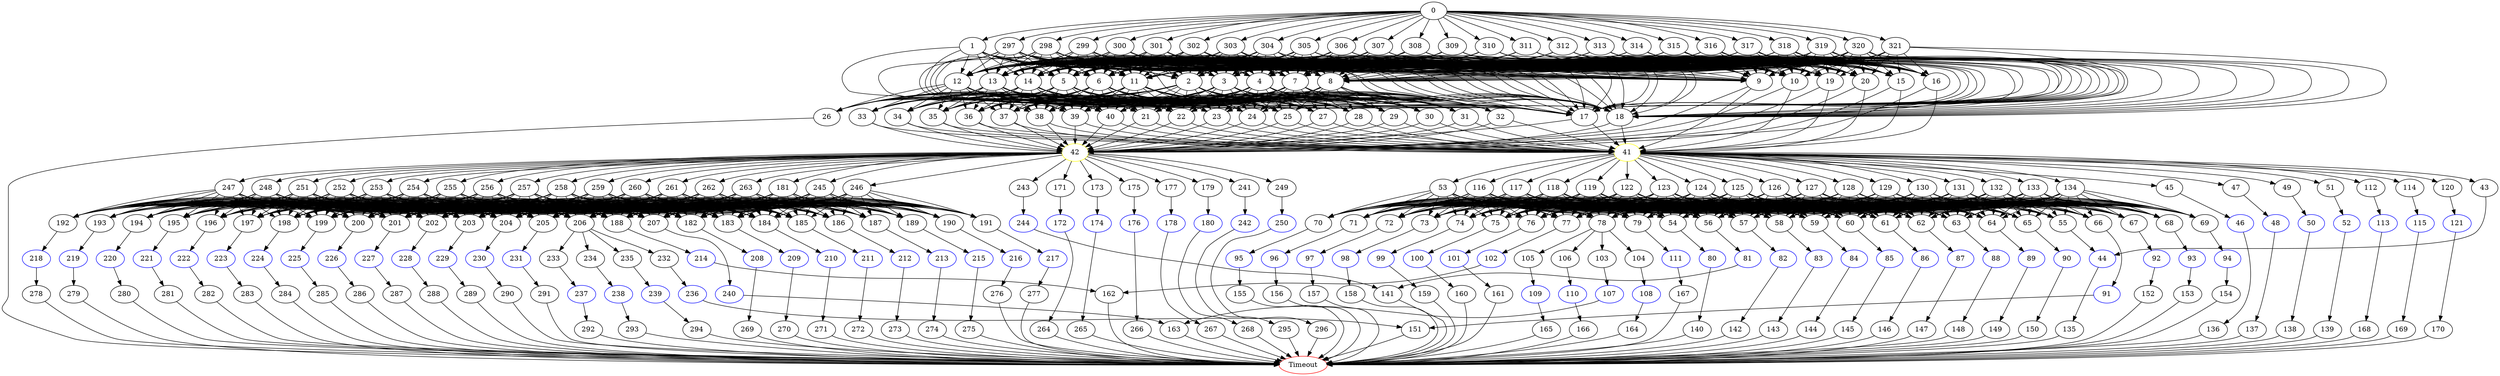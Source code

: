 digraph G {
	0 -> 1;
	0 -> 297;
	0 -> 298;
	0 -> 299;
	0 -> 300;
	0 -> 301;
	0 -> 302;
	0 -> 303;
	0 -> 304;
	0 -> 305;
	0 -> 306;
	0 -> 307;
	0 -> 308;
	0 -> 309;
	0 -> 310;
	0 -> 311;
	0 -> 312;
	0 -> 313;
	0 -> 314;
	0 -> 315;
	0 -> 316;
	0 -> 317;
	0 -> 318;
	0 -> 319;
	0 -> 320;
	0 -> 321;
	1 -> 2;
	1 -> 3;
	1 -> 4;
	1 -> 5;
	1 -> 6;
	1 -> 7;
	1 -> 8;
	1 -> 9;
	1 -> 10;
	1 -> 11;
	1 -> 12;
	1 -> 13;
	1 -> 14;
	1 -> 15;
	1 -> 16;
	1 -> 17;
	1 -> 18;
	1 -> 19;
	1 -> 20;
	2 -> 17;
	2 -> 18;
	2 -> 21;
	2 -> 22;
	2 -> 23;
	2 -> 24;
	2 -> 25;
	2 -> 26;
	2 -> 27;
	2 -> 28;
	2 -> 29;
	2 -> 30;
	2 -> 31;
	2 -> 32;
	2 -> 33;
	2 -> 34;
	2 -> 35;
	2 -> 36;
	2 -> 37;
	2 -> 38;
	2 -> 39;
	2 -> 40;
	3 -> 17;
	3 -> 18;
	3 -> 21;
	3 -> 22;
	3 -> 23;
	3 -> 24;
	3 -> 25;
	3 -> 26;
	3 -> 27;
	3 -> 28;
	3 -> 29;
	3 -> 30;
	3 -> 31;
	3 -> 32;
	3 -> 33;
	3 -> 34;
	3 -> 35;
	3 -> 36;
	3 -> 37;
	3 -> 38;
	3 -> 39;
	3 -> 40;
	4 -> 17;
	4 -> 18;
	4 -> 21;
	4 -> 22;
	4 -> 23;
	4 -> 24;
	4 -> 25;
	4 -> 26;
	4 -> 27;
	4 -> 28;
	4 -> 29;
	4 -> 30;
	4 -> 31;
	4 -> 32;
	4 -> 33;
	4 -> 34;
	4 -> 35;
	4 -> 36;
	4 -> 37;
	4 -> 38;
	4 -> 39;
	4 -> 40;
	5 -> 21;
	5 -> 22;
	5 -> 23;
	5 -> 24;
	5 -> 25;
	5 -> 26;
	5 -> 27;
	5 -> 28;
	5 -> 29;
	5 -> 30;
	5 -> 31;
	5 -> 32;
	5 -> 33;
	5 -> 34;
	5 -> 35;
	5 -> 36;
	5 -> 37;
	5 -> 38;
	5 -> 39;
	5 -> 40;
	6 -> 21;
	6 -> 22;
	6 -> 23;
	6 -> 24;
	6 -> 25;
	6 -> 26;
	6 -> 27;
	6 -> 28;
	6 -> 29;
	6 -> 30;
	6 -> 31;
	6 -> 32;
	6 -> 33;
	6 -> 34;
	6 -> 35;
	6 -> 36;
	6 -> 37;
	6 -> 38;
	6 -> 39;
	6 -> 40;
	7 -> 17;
	7 -> 18;
	7 -> 21;
	7 -> 22;
	7 -> 23;
	7 -> 24;
	7 -> 25;
	7 -> 26;
	7 -> 27;
	7 -> 28;
	7 -> 29;
	7 -> 30;
	7 -> 31;
	7 -> 32;
	7 -> 33;
	7 -> 34;
	7 -> 35;
	7 -> 36;
	7 -> 37;
	7 -> 38;
	7 -> 39;
	7 -> 40;
	8 -> 17;
	8 -> 18;
	8 -> 21;
	8 -> 22;
	8 -> 23;
	8 -> 24;
	8 -> 25;
	8 -> 26;
	8 -> 27;
	8 -> 28;
	8 -> 29;
	8 -> 30;
	8 -> 31;
	8 -> 32;
	8 -> 33;
	8 -> 34;
	8 -> 35;
	8 -> 36;
	8 -> 37;
	8 -> 38;
	8 -> 39;
	8 -> 40;
	9 -> "41";
41 [color=yellow];
	9 -> "42";
42 [color=yellow];
	10 -> "41";
41 [color=yellow];
	10 -> "42";
42 [color=yellow];
	11 -> 21;
	11 -> 22;
	11 -> 23;
	11 -> 24;
	11 -> 25;
	11 -> 26;
	11 -> 27;
	11 -> 28;
	11 -> 29;
	11 -> 30;
	11 -> 31;
	11 -> 32;
	11 -> 33;
	11 -> 34;
	11 -> 35;
	11 -> 36;
	11 -> 37;
	11 -> 38;
	11 -> 39;
	11 -> 40;
	12 -> 21;
	12 -> 22;
	12 -> 23;
	12 -> 24;
	12 -> 25;
	12 -> 26;
	12 -> 27;
	12 -> 28;
	12 -> 29;
	12 -> 30;
	12 -> 31;
	12 -> 32;
	12 -> 33;
	12 -> 34;
	12 -> 35;
	12 -> 36;
	12 -> 37;
	12 -> 38;
	12 -> 39;
	12 -> 40;
	13 -> 21;
	13 -> 22;
	13 -> 23;
	13 -> 24;
	13 -> 25;
	13 -> 26;
	13 -> 27;
	13 -> 28;
	13 -> 29;
	13 -> 30;
	13 -> 31;
	13 -> 32;
	13 -> 33;
	13 -> 34;
	13 -> 35;
	13 -> 36;
	13 -> 37;
	13 -> 38;
	13 -> 39;
	13 -> 40;
	14 -> 21;
	14 -> 22;
	14 -> 23;
	14 -> 24;
	14 -> 25;
	14 -> 26;
	14 -> 27;
	14 -> 28;
	14 -> 29;
	14 -> 30;
	14 -> 31;
	14 -> 32;
	14 -> 33;
	14 -> 34;
	14 -> 35;
	14 -> 36;
	14 -> 37;
	14 -> 38;
	14 -> 39;
	14 -> 40;
	15 -> "41";
41 [color=yellow];
	15 -> "42";
42 [color=yellow];
	16 -> "41";
41 [color=yellow];
	16 -> "42";
42 [color=yellow];
	17 -> "41";
41 [color=yellow];
	17 -> "42";
42 [color=yellow];
	18 -> "41";
41 [color=yellow];
	18 -> "42";
42 [color=yellow];
	19 -> "41";
41 [color=yellow];
	19 -> "42";
42 [color=yellow];
	20 -> "41";
41 [color=yellow];
	20 -> "42";
42 [color=yellow];
	21 -> "41";
41 [color=yellow];
	21 -> "42";
42 [color=yellow];
	22 -> "41";
41 [color=yellow];
	22 -> "42";
42 [color=yellow];
	23 -> "41";
41 [color=yellow];
	23 -> "42";
42 [color=yellow];
	24 -> "41";
41 [color=yellow];
	24 -> "42";
42 [color=yellow];
	25 -> "41";
41 [color=yellow];
	25 -> "42";
42 [color=yellow];
	26 -> "Timeout";
Timeout [color=red];
	27 -> "41";
41 [color=yellow];
	27 -> "42";
42 [color=yellow];
	28 -> "41";
41 [color=yellow];
	28 -> "42";
42 [color=yellow];
	29 -> "41";
41 [color=yellow];
	29 -> "42";
42 [color=yellow];
	30 -> "41";
41 [color=yellow];
	30 -> "42";
42 [color=yellow];
	31 -> "41";
41 [color=yellow];
	31 -> "42";
42 [color=yellow];
	32 -> "41";
41 [color=yellow];
	32 -> "42";
42 [color=yellow];
	33 -> "41";
41 [color=yellow];
	33 -> "42";
42 [color=yellow];
	34 -> "41";
41 [color=yellow];
	34 -> "42";
42 [color=yellow];
	35 -> "41";
41 [color=yellow];
	35 -> "42";
42 [color=yellow];
	36 -> "41";
41 [color=yellow];
	36 -> "42";
42 [color=yellow];
	37 -> "41";
41 [color=yellow];
	37 -> "42";
42 [color=yellow];
	38 -> "41";
41 [color=yellow];
	38 -> "42";
42 [color=yellow];
	39 -> "41";
41 [color=yellow];
	39 -> "42";
42 [color=yellow];
	40 -> "41";
41 [color=yellow];
	40 -> "42";
42 [color=yellow];
	41 -> 43;
	41 -> 45;
	41 -> 47;
	41 -> 49;
	41 -> 51;
	41 -> 53;
	41 -> 112;
	41 -> 114;
	41 -> 116;
	41 -> 117;
	41 -> 118;
	41 -> 119;
	41 -> 120;
	41 -> 122;
	41 -> 123;
	41 -> 124;
	41 -> 125;
	41 -> 126;
	41 -> 127;
	41 -> 128;
	41 -> 129;
	41 -> 130;
	41 -> 131;
	41 -> 132;
	41 -> 133;
	41 -> 134;
	42 -> 171;
	42 -> 173;
	42 -> 175;
	42 -> 177;
	42 -> 179;
	42 -> 181;
	42 -> 241;
	42 -> 243;
	42 -> 245;
	42 -> 246;
	42 -> 247;
	42 -> 248;
	42 -> 249;
	42 -> 251;
	42 -> 252;
	42 -> 253;
	42 -> 254;
	42 -> 255;
	42 -> 256;
	42 -> 257;
	42 -> 258;
	42 -> 259;
	42 -> 260;
	42 -> 261;
	42 -> 262;
	42 -> 263;
	43 -> "44";
44 [color=blue];
	44 -> 135;
	45 -> "46";
46 [color=blue];
	46 -> 136;
	47 -> "48";
48 [color=blue];
	48 -> 137;
	49 -> "50";
50 [color=blue];
	50 -> 138;
	51 -> "52";
52 [color=blue];
	52 -> 139;
	53 -> 54;
	53 -> 55;
	53 -> 56;
	53 -> 57;
	53 -> 58;
	53 -> 59;
	53 -> 60;
	53 -> 61;
	53 -> 62;
	53 -> 63;
	53 -> 64;
	53 -> 65;
	53 -> 66;
	53 -> 67;
	53 -> 68;
	53 -> 69;
	53 -> 70;
	53 -> 71;
	53 -> 72;
	53 -> 73;
	53 -> 74;
	53 -> 75;
	53 -> 76;
	53 -> 77;
	53 -> 78;
	53 -> 79;
	54 -> "80";
80 [color=blue];
	55 -> "44";
44 [color=blue];
	56 -> "81";
81 [color=blue];
	57 -> "82";
82 [color=blue];
	58 -> "83";
83 [color=blue];
	59 -> "84";
84 [color=blue];
	60 -> "85";
85 [color=blue];
	61 -> "86";
86 [color=blue];
	62 -> "87";
87 [color=blue];
	63 -> "88";
88 [color=blue];
	64 -> "89";
89 [color=blue];
	65 -> "90";
90 [color=blue];
	66 -> "91";
91 [color=blue];
	67 -> "92";
92 [color=blue];
	68 -> "93";
93 [color=blue];
	69 -> "94";
94 [color=blue];
	70 -> "95";
95 [color=blue];
	71 -> "96";
96 [color=blue];
	72 -> "97";
97 [color=blue];
	73 -> "98";
98 [color=blue];
	74 -> "99";
99 [color=blue];
	75 -> "100";
100 [color=blue];
	76 -> "101";
101 [color=blue];
	77 -> "102";
102 [color=blue];
	78 -> 103;
	78 -> 104;
	78 -> 105;
	78 -> 106;
	79 -> "111";
111 [color=blue];
	80 -> 140;
	81 -> 141;
	82 -> 142;
	83 -> 143;
	84 -> 144;
	85 -> 145;
	86 -> 146;
	87 -> 147;
	88 -> 148;
	89 -> 149;
	90 -> 150;
	91 -> 151;
	92 -> 152;
	93 -> 153;
	94 -> 154;
	95 -> 155;
	96 -> 156;
	97 -> 157;
	98 -> 158;
	99 -> 159;
	100 -> 160;
	101 -> 161;
	102 -> 162;
	103 -> "107";
107 [color=blue];
	104 -> "108";
108 [color=blue];
	105 -> "109";
109 [color=blue];
	106 -> "110";
110 [color=blue];
	107 -> 163;
	108 -> 164;
	109 -> 165;
	110 -> 166;
	111 -> 167;
	112 -> "113";
113 [color=blue];
	113 -> 168;
	114 -> "115";
115 [color=blue];
	115 -> 169;
	116 -> 54;
	116 -> 55;
	116 -> 56;
	116 -> 57;
	116 -> 58;
	116 -> 59;
	116 -> 60;
	116 -> 61;
	116 -> 62;
	116 -> 63;
	116 -> 64;
	116 -> 65;
	116 -> 66;
	116 -> 67;
	116 -> 68;
	116 -> 69;
	116 -> 70;
	116 -> 71;
	116 -> 72;
	116 -> 73;
	116 -> 74;
	116 -> 75;
	116 -> 76;
	116 -> 77;
	116 -> 78;
	116 -> 79;
	117 -> 54;
	117 -> 55;
	117 -> 56;
	117 -> 57;
	117 -> 58;
	117 -> 59;
	117 -> 60;
	117 -> 61;
	117 -> 62;
	117 -> 63;
	117 -> 64;
	117 -> 65;
	117 -> 66;
	117 -> 67;
	117 -> 68;
	117 -> 69;
	117 -> 70;
	117 -> 71;
	117 -> 72;
	117 -> 73;
	117 -> 74;
	117 -> 75;
	117 -> 76;
	117 -> 77;
	117 -> 78;
	117 -> 79;
	118 -> 54;
	118 -> 55;
	118 -> 56;
	118 -> 57;
	118 -> 58;
	118 -> 59;
	118 -> 60;
	118 -> 61;
	118 -> 62;
	118 -> 63;
	118 -> 64;
	118 -> 65;
	118 -> 66;
	118 -> 67;
	118 -> 68;
	118 -> 69;
	118 -> 70;
	118 -> 71;
	118 -> 72;
	118 -> 73;
	118 -> 74;
	118 -> 75;
	118 -> 76;
	118 -> 77;
	118 -> 78;
	118 -> 79;
	119 -> 54;
	119 -> 55;
	119 -> 56;
	119 -> 57;
	119 -> 58;
	119 -> 59;
	119 -> 60;
	119 -> 61;
	119 -> 62;
	119 -> 63;
	119 -> 64;
	119 -> 65;
	119 -> 66;
	119 -> 67;
	119 -> 68;
	119 -> 69;
	119 -> 70;
	119 -> 71;
	119 -> 72;
	119 -> 73;
	119 -> 74;
	119 -> 75;
	119 -> 76;
	119 -> 77;
	119 -> 78;
	119 -> 79;
	120 -> "121";
121 [color=blue];
	121 -> 170;
	122 -> 54;
	122 -> 55;
	122 -> 56;
	122 -> 57;
	122 -> 58;
	122 -> 59;
	122 -> 60;
	122 -> 61;
	122 -> 62;
	122 -> 63;
	122 -> 64;
	122 -> 65;
	122 -> 66;
	122 -> 67;
	122 -> 68;
	122 -> 69;
	122 -> 70;
	122 -> 71;
	122 -> 72;
	122 -> 73;
	122 -> 74;
	122 -> 75;
	122 -> 76;
	122 -> 77;
	122 -> 78;
	122 -> 79;
	123 -> 54;
	123 -> 55;
	123 -> 56;
	123 -> 57;
	123 -> 58;
	123 -> 59;
	123 -> 60;
	123 -> 61;
	123 -> 62;
	123 -> 63;
	123 -> 64;
	123 -> 65;
	123 -> 66;
	123 -> 67;
	123 -> 68;
	123 -> 69;
	123 -> 70;
	123 -> 71;
	123 -> 72;
	123 -> 73;
	123 -> 74;
	123 -> 75;
	123 -> 76;
	123 -> 77;
	123 -> 78;
	123 -> 79;
	124 -> 54;
	124 -> 55;
	124 -> 56;
	124 -> 57;
	124 -> 58;
	124 -> 59;
	124 -> 60;
	124 -> 61;
	124 -> 62;
	124 -> 63;
	124 -> 64;
	124 -> 65;
	124 -> 66;
	124 -> 67;
	124 -> 68;
	124 -> 69;
	124 -> 70;
	124 -> 71;
	124 -> 72;
	124 -> 73;
	124 -> 74;
	124 -> 75;
	124 -> 76;
	124 -> 77;
	124 -> 78;
	124 -> 79;
	125 -> 54;
	125 -> 55;
	125 -> 56;
	125 -> 57;
	125 -> 58;
	125 -> 59;
	125 -> 60;
	125 -> 61;
	125 -> 62;
	125 -> 63;
	125 -> 64;
	125 -> 65;
	125 -> 66;
	125 -> 67;
	125 -> 68;
	125 -> 69;
	125 -> 70;
	125 -> 71;
	125 -> 72;
	125 -> 73;
	125 -> 74;
	125 -> 75;
	125 -> 76;
	125 -> 77;
	125 -> 78;
	125 -> 79;
	126 -> 54;
	126 -> 55;
	126 -> 56;
	126 -> 57;
	126 -> 58;
	126 -> 59;
	126 -> 60;
	126 -> 61;
	126 -> 62;
	126 -> 63;
	126 -> 64;
	126 -> 65;
	126 -> 66;
	126 -> 67;
	126 -> 68;
	126 -> 69;
	126 -> 70;
	126 -> 71;
	126 -> 72;
	126 -> 73;
	126 -> 74;
	126 -> 75;
	126 -> 76;
	126 -> 77;
	126 -> 78;
	126 -> 79;
	127 -> 54;
	127 -> 55;
	127 -> 56;
	127 -> 57;
	127 -> 58;
	127 -> 59;
	127 -> 60;
	127 -> 61;
	127 -> 62;
	127 -> 63;
	127 -> 64;
	127 -> 65;
	127 -> 66;
	127 -> 67;
	127 -> 68;
	127 -> 69;
	127 -> 70;
	127 -> 71;
	127 -> 72;
	127 -> 73;
	127 -> 74;
	127 -> 75;
	127 -> 76;
	127 -> 77;
	127 -> 78;
	127 -> 79;
	128 -> 54;
	128 -> 55;
	128 -> 56;
	128 -> 57;
	128 -> 58;
	128 -> 59;
	128 -> 60;
	128 -> 61;
	128 -> 62;
	128 -> 63;
	128 -> 64;
	128 -> 65;
	128 -> 66;
	128 -> 67;
	128 -> 68;
	128 -> 69;
	128 -> 70;
	128 -> 71;
	128 -> 72;
	128 -> 73;
	128 -> 74;
	128 -> 75;
	128 -> 76;
	128 -> 77;
	128 -> 78;
	128 -> 79;
	129 -> 54;
	129 -> 55;
	129 -> 56;
	129 -> 57;
	129 -> 58;
	129 -> 59;
	129 -> 60;
	129 -> 61;
	129 -> 62;
	129 -> 63;
	129 -> 64;
	129 -> 65;
	129 -> 66;
	129 -> 67;
	129 -> 68;
	129 -> 69;
	129 -> 70;
	129 -> 71;
	129 -> 72;
	129 -> 73;
	129 -> 74;
	129 -> 75;
	129 -> 76;
	129 -> 77;
	129 -> 78;
	129 -> 79;
	130 -> 54;
	130 -> 55;
	130 -> 56;
	130 -> 57;
	130 -> 58;
	130 -> 59;
	130 -> 60;
	130 -> 61;
	130 -> 62;
	130 -> 63;
	130 -> 64;
	130 -> 65;
	130 -> 66;
	130 -> 67;
	130 -> 68;
	130 -> 69;
	130 -> 70;
	130 -> 71;
	130 -> 72;
	130 -> 73;
	130 -> 74;
	130 -> 75;
	130 -> 76;
	130 -> 77;
	130 -> 78;
	130 -> 79;
	131 -> 54;
	131 -> 55;
	131 -> 56;
	131 -> 57;
	131 -> 58;
	131 -> 59;
	131 -> 60;
	131 -> 61;
	131 -> 62;
	131 -> 63;
	131 -> 64;
	131 -> 65;
	131 -> 66;
	131 -> 67;
	131 -> 68;
	131 -> 69;
	131 -> 70;
	131 -> 71;
	131 -> 72;
	131 -> 73;
	131 -> 74;
	131 -> 75;
	131 -> 76;
	131 -> 77;
	131 -> 78;
	131 -> 79;
	132 -> 54;
	132 -> 55;
	132 -> 56;
	132 -> 57;
	132 -> 58;
	132 -> 59;
	132 -> 60;
	132 -> 61;
	132 -> 62;
	132 -> 63;
	132 -> 64;
	132 -> 65;
	132 -> 66;
	132 -> 67;
	132 -> 68;
	132 -> 69;
	132 -> 70;
	132 -> 71;
	132 -> 72;
	132 -> 73;
	132 -> 74;
	132 -> 75;
	132 -> 76;
	132 -> 77;
	132 -> 78;
	132 -> 79;
	133 -> 54;
	133 -> 55;
	133 -> 56;
	133 -> 57;
	133 -> 58;
	133 -> 59;
	133 -> 60;
	133 -> 61;
	133 -> 62;
	133 -> 63;
	133 -> 64;
	133 -> 65;
	133 -> 66;
	133 -> 67;
	133 -> 68;
	133 -> 69;
	133 -> 70;
	133 -> 71;
	133 -> 72;
	133 -> 73;
	133 -> 74;
	133 -> 75;
	133 -> 76;
	133 -> 77;
	133 -> 78;
	133 -> 79;
	134 -> 54;
	134 -> 55;
	134 -> 56;
	134 -> 57;
	134 -> 58;
	134 -> 59;
	134 -> 60;
	134 -> 61;
	134 -> 62;
	134 -> 63;
	134 -> 64;
	134 -> 65;
	134 -> 66;
	134 -> 67;
	134 -> 68;
	134 -> 69;
	134 -> 70;
	134 -> 71;
	134 -> 72;
	134 -> 73;
	134 -> 74;
	134 -> 75;
	134 -> 76;
	134 -> 77;
	134 -> 78;
	134 -> 79;
	135 -> "Timeout";
Timeout [color=red];
	136 -> "Timeout";
Timeout [color=red];
	137 -> "Timeout";
Timeout [color=red];
	138 -> "Timeout";
Timeout [color=red];
	139 -> "Timeout";
Timeout [color=red];
	140 -> "Timeout";
Timeout [color=red];
	141 -> "Timeout";
Timeout [color=red];
	142 -> "Timeout";
Timeout [color=red];
	143 -> "Timeout";
Timeout [color=red];
	144 -> "Timeout";
Timeout [color=red];
	145 -> "Timeout";
Timeout [color=red];
	146 -> "Timeout";
Timeout [color=red];
	147 -> "Timeout";
Timeout [color=red];
	148 -> "Timeout";
Timeout [color=red];
	149 -> "Timeout";
Timeout [color=red];
	150 -> "Timeout";
Timeout [color=red];
	151 -> "Timeout";
Timeout [color=red];
	152 -> "Timeout";
Timeout [color=red];
	153 -> "Timeout";
Timeout [color=red];
	154 -> "Timeout";
Timeout [color=red];
	155 -> "Timeout";
Timeout [color=red];
	156 -> "Timeout";
Timeout [color=red];
	157 -> "Timeout";
Timeout [color=red];
	158 -> "Timeout";
Timeout [color=red];
	159 -> "Timeout";
Timeout [color=red];
	160 -> "Timeout";
Timeout [color=red];
	161 -> "Timeout";
Timeout [color=red];
	162 -> "Timeout";
Timeout [color=red];
	163 -> "Timeout";
Timeout [color=red];
	164 -> "Timeout";
Timeout [color=red];
	165 -> "Timeout";
Timeout [color=red];
	166 -> "Timeout";
Timeout [color=red];
	167 -> "Timeout";
Timeout [color=red];
	168 -> "Timeout";
Timeout [color=red];
	169 -> "Timeout";
Timeout [color=red];
	170 -> "Timeout";
Timeout [color=red];
	171 -> "172";
172 [color=blue];
	172 -> 264;
	173 -> "174";
174 [color=blue];
	174 -> 265;
	175 -> "176";
176 [color=blue];
	176 -> 266;
	177 -> "178";
178 [color=blue];
	178 -> 267;
	179 -> "180";
180 [color=blue];
	180 -> 268;
	181 -> 182;
	181 -> 183;
	181 -> 184;
	181 -> 185;
	181 -> 186;
	181 -> 187;
	181 -> 188;
	181 -> 189;
	181 -> 190;
	181 -> 191;
	181 -> 192;
	181 -> 193;
	181 -> 194;
	181 -> 195;
	181 -> 196;
	181 -> 197;
	181 -> 198;
	181 -> 199;
	181 -> 200;
	181 -> 201;
	181 -> 202;
	181 -> 203;
	181 -> 204;
	181 -> 205;
	181 -> 206;
	181 -> 207;
	182 -> "208";
208 [color=blue];
	183 -> "209";
209 [color=blue];
	184 -> "210";
210 [color=blue];
	185 -> "211";
211 [color=blue];
	186 -> "212";
212 [color=blue];
	187 -> "213";
213 [color=blue];
	188 -> "214";
214 [color=blue];
	189 -> "215";
215 [color=blue];
	190 -> "216";
216 [color=blue];
	191 -> "217";
217 [color=blue];
	192 -> "218";
218 [color=blue];
	193 -> "219";
219 [color=blue];
	194 -> "220";
220 [color=blue];
	195 -> "221";
221 [color=blue];
	196 -> "222";
222 [color=blue];
	197 -> "223";
223 [color=blue];
	198 -> "224";
224 [color=blue];
	199 -> "225";
225 [color=blue];
	200 -> "226";
226 [color=blue];
	201 -> "227";
227 [color=blue];
	202 -> "228";
228 [color=blue];
	203 -> "229";
229 [color=blue];
	204 -> "230";
230 [color=blue];
	205 -> "231";
231 [color=blue];
	206 -> 232;
	206 -> 233;
	206 -> 234;
	206 -> 235;
	207 -> "240";
240 [color=blue];
	208 -> 269;
	209 -> 270;
	210 -> 271;
	211 -> 272;
	212 -> 273;
	213 -> 274;
	214 -> 162;
	215 -> 275;
	216 -> 276;
	217 -> 277;
	218 -> 278;
	219 -> 279;
	220 -> 280;
	221 -> 281;
	222 -> 282;
	223 -> 283;
	224 -> 284;
	225 -> 285;
	226 -> 286;
	227 -> 287;
	228 -> 288;
	229 -> 289;
	230 -> 290;
	231 -> 291;
	232 -> "236";
236 [color=blue];
	233 -> "237";
237 [color=blue];
	234 -> "238";
238 [color=blue];
	235 -> "239";
239 [color=blue];
	236 -> 151;
	237 -> 292;
	238 -> 293;
	239 -> 294;
	240 -> 163;
	241 -> "242";
242 [color=blue];
	242 -> 295;
	243 -> "244";
244 [color=blue];
	244 -> 141;
	245 -> 182;
	245 -> 183;
	245 -> 184;
	245 -> 185;
	245 -> 186;
	245 -> 187;
	245 -> 188;
	245 -> 189;
	245 -> 190;
	245 -> 191;
	245 -> 192;
	245 -> 193;
	245 -> 194;
	245 -> 195;
	245 -> 196;
	245 -> 197;
	245 -> 198;
	245 -> 199;
	245 -> 200;
	245 -> 201;
	245 -> 202;
	245 -> 203;
	245 -> 204;
	245 -> 205;
	245 -> 206;
	245 -> 207;
	246 -> 182;
	246 -> 183;
	246 -> 184;
	246 -> 185;
	246 -> 186;
	246 -> 187;
	246 -> 188;
	246 -> 189;
	246 -> 190;
	246 -> 191;
	246 -> 192;
	246 -> 193;
	246 -> 194;
	246 -> 195;
	246 -> 196;
	246 -> 197;
	246 -> 198;
	246 -> 199;
	246 -> 200;
	246 -> 201;
	246 -> 202;
	246 -> 203;
	246 -> 204;
	246 -> 205;
	246 -> 206;
	246 -> 207;
	247 -> 182;
	247 -> 183;
	247 -> 184;
	247 -> 185;
	247 -> 186;
	247 -> 187;
	247 -> 188;
	247 -> 189;
	247 -> 190;
	247 -> 191;
	247 -> 192;
	247 -> 193;
	247 -> 194;
	247 -> 195;
	247 -> 196;
	247 -> 197;
	247 -> 198;
	247 -> 199;
	247 -> 200;
	247 -> 201;
	247 -> 202;
	247 -> 203;
	247 -> 204;
	247 -> 205;
	247 -> 206;
	247 -> 207;
	248 -> 182;
	248 -> 183;
	248 -> 184;
	248 -> 185;
	248 -> 186;
	248 -> 187;
	248 -> 188;
	248 -> 189;
	248 -> 190;
	248 -> 191;
	248 -> 192;
	248 -> 193;
	248 -> 194;
	248 -> 195;
	248 -> 196;
	248 -> 197;
	248 -> 198;
	248 -> 199;
	248 -> 200;
	248 -> 201;
	248 -> 202;
	248 -> 203;
	248 -> 204;
	248 -> 205;
	248 -> 206;
	248 -> 207;
	249 -> "250";
250 [color=blue];
	250 -> 296;
	251 -> 182;
	251 -> 183;
	251 -> 184;
	251 -> 185;
	251 -> 186;
	251 -> 187;
	251 -> 188;
	251 -> 189;
	251 -> 190;
	251 -> 191;
	251 -> 192;
	251 -> 193;
	251 -> 194;
	251 -> 195;
	251 -> 196;
	251 -> 197;
	251 -> 198;
	251 -> 199;
	251 -> 200;
	251 -> 201;
	251 -> 202;
	251 -> 203;
	251 -> 204;
	251 -> 205;
	251 -> 206;
	251 -> 207;
	252 -> 182;
	252 -> 183;
	252 -> 184;
	252 -> 185;
	252 -> 186;
	252 -> 187;
	252 -> 188;
	252 -> 189;
	252 -> 190;
	252 -> 191;
	252 -> 192;
	252 -> 193;
	252 -> 194;
	252 -> 195;
	252 -> 196;
	252 -> 197;
	252 -> 198;
	252 -> 199;
	252 -> 200;
	252 -> 201;
	252 -> 202;
	252 -> 203;
	252 -> 204;
	252 -> 205;
	252 -> 206;
	252 -> 207;
	253 -> 182;
	253 -> 183;
	253 -> 184;
	253 -> 185;
	253 -> 186;
	253 -> 187;
	253 -> 188;
	253 -> 189;
	253 -> 190;
	253 -> 191;
	253 -> 192;
	253 -> 193;
	253 -> 194;
	253 -> 195;
	253 -> 196;
	253 -> 197;
	253 -> 198;
	253 -> 199;
	253 -> 200;
	253 -> 201;
	253 -> 202;
	253 -> 203;
	253 -> 204;
	253 -> 205;
	253 -> 206;
	253 -> 207;
	254 -> 182;
	254 -> 183;
	254 -> 184;
	254 -> 185;
	254 -> 186;
	254 -> 187;
	254 -> 188;
	254 -> 189;
	254 -> 190;
	254 -> 191;
	254 -> 192;
	254 -> 193;
	254 -> 194;
	254 -> 195;
	254 -> 196;
	254 -> 197;
	254 -> 198;
	254 -> 199;
	254 -> 200;
	254 -> 201;
	254 -> 202;
	254 -> 203;
	254 -> 204;
	254 -> 205;
	254 -> 206;
	254 -> 207;
	255 -> 182;
	255 -> 183;
	255 -> 184;
	255 -> 185;
	255 -> 186;
	255 -> 187;
	255 -> 188;
	255 -> 189;
	255 -> 190;
	255 -> 191;
	255 -> 192;
	255 -> 193;
	255 -> 194;
	255 -> 195;
	255 -> 196;
	255 -> 197;
	255 -> 198;
	255 -> 199;
	255 -> 200;
	255 -> 201;
	255 -> 202;
	255 -> 203;
	255 -> 204;
	255 -> 205;
	255 -> 206;
	255 -> 207;
	256 -> 182;
	256 -> 183;
	256 -> 184;
	256 -> 185;
	256 -> 186;
	256 -> 187;
	256 -> 188;
	256 -> 189;
	256 -> 190;
	256 -> 191;
	256 -> 192;
	256 -> 193;
	256 -> 194;
	256 -> 195;
	256 -> 196;
	256 -> 197;
	256 -> 198;
	256 -> 199;
	256 -> 200;
	256 -> 201;
	256 -> 202;
	256 -> 203;
	256 -> 204;
	256 -> 205;
	256 -> 206;
	256 -> 207;
	257 -> 182;
	257 -> 183;
	257 -> 184;
	257 -> 185;
	257 -> 186;
	257 -> 187;
	257 -> 188;
	257 -> 189;
	257 -> 190;
	257 -> 191;
	257 -> 192;
	257 -> 193;
	257 -> 194;
	257 -> 195;
	257 -> 196;
	257 -> 197;
	257 -> 198;
	257 -> 199;
	257 -> 200;
	257 -> 201;
	257 -> 202;
	257 -> 203;
	257 -> 204;
	257 -> 205;
	257 -> 206;
	257 -> 207;
	258 -> 182;
	258 -> 183;
	258 -> 184;
	258 -> 185;
	258 -> 186;
	258 -> 187;
	258 -> 188;
	258 -> 189;
	258 -> 190;
	258 -> 191;
	258 -> 192;
	258 -> 193;
	258 -> 194;
	258 -> 195;
	258 -> 196;
	258 -> 197;
	258 -> 198;
	258 -> 199;
	258 -> 200;
	258 -> 201;
	258 -> 202;
	258 -> 203;
	258 -> 204;
	258 -> 205;
	258 -> 206;
	258 -> 207;
	259 -> 182;
	259 -> 183;
	259 -> 184;
	259 -> 185;
	259 -> 186;
	259 -> 187;
	259 -> 188;
	259 -> 189;
	259 -> 190;
	259 -> 191;
	259 -> 192;
	259 -> 193;
	259 -> 194;
	259 -> 195;
	259 -> 196;
	259 -> 197;
	259 -> 198;
	259 -> 199;
	259 -> 200;
	259 -> 201;
	259 -> 202;
	259 -> 203;
	259 -> 204;
	259 -> 205;
	259 -> 206;
	259 -> 207;
	260 -> 182;
	260 -> 183;
	260 -> 184;
	260 -> 185;
	260 -> 186;
	260 -> 187;
	260 -> 188;
	260 -> 189;
	260 -> 190;
	260 -> 191;
	260 -> 192;
	260 -> 193;
	260 -> 194;
	260 -> 195;
	260 -> 196;
	260 -> 197;
	260 -> 198;
	260 -> 199;
	260 -> 200;
	260 -> 201;
	260 -> 202;
	260 -> 203;
	260 -> 204;
	260 -> 205;
	260 -> 206;
	260 -> 207;
	261 -> 182;
	261 -> 183;
	261 -> 184;
	261 -> 185;
	261 -> 186;
	261 -> 187;
	261 -> 188;
	261 -> 189;
	261 -> 190;
	261 -> 191;
	261 -> 192;
	261 -> 193;
	261 -> 194;
	261 -> 195;
	261 -> 196;
	261 -> 197;
	261 -> 198;
	261 -> 199;
	261 -> 200;
	261 -> 201;
	261 -> 202;
	261 -> 203;
	261 -> 204;
	261 -> 205;
	261 -> 206;
	261 -> 207;
	262 -> 182;
	262 -> 183;
	262 -> 184;
	262 -> 185;
	262 -> 186;
	262 -> 187;
	262 -> 188;
	262 -> 189;
	262 -> 190;
	262 -> 191;
	262 -> 192;
	262 -> 193;
	262 -> 194;
	262 -> 195;
	262 -> 196;
	262 -> 197;
	262 -> 198;
	262 -> 199;
	262 -> 200;
	262 -> 201;
	262 -> 202;
	262 -> 203;
	262 -> 204;
	262 -> 205;
	262 -> 206;
	262 -> 207;
	263 -> 182;
	263 -> 183;
	263 -> 184;
	263 -> 185;
	263 -> 186;
	263 -> 187;
	263 -> 188;
	263 -> 189;
	263 -> 190;
	263 -> 191;
	263 -> 192;
	263 -> 193;
	263 -> 194;
	263 -> 195;
	263 -> 196;
	263 -> 197;
	263 -> 198;
	263 -> 199;
	263 -> 200;
	263 -> 201;
	263 -> 202;
	263 -> 203;
	263 -> 204;
	263 -> 205;
	263 -> 206;
	263 -> 207;
	264 -> "Timeout";
Timeout [color=red];
	265 -> "Timeout";
Timeout [color=red];
	266 -> "Timeout";
Timeout [color=red];
	267 -> "Timeout";
Timeout [color=red];
	268 -> "Timeout";
Timeout [color=red];
	269 -> "Timeout";
Timeout [color=red];
	270 -> "Timeout";
Timeout [color=red];
	271 -> "Timeout";
Timeout [color=red];
	272 -> "Timeout";
Timeout [color=red];
	273 -> "Timeout";
Timeout [color=red];
	274 -> "Timeout";
Timeout [color=red];
	275 -> "Timeout";
Timeout [color=red];
	276 -> "Timeout";
Timeout [color=red];
	277 -> "Timeout";
Timeout [color=red];
	278 -> "Timeout";
Timeout [color=red];
	279 -> "Timeout";
Timeout [color=red];
	280 -> "Timeout";
Timeout [color=red];
	281 -> "Timeout";
Timeout [color=red];
	282 -> "Timeout";
Timeout [color=red];
	283 -> "Timeout";
Timeout [color=red];
	284 -> "Timeout";
Timeout [color=red];
	285 -> "Timeout";
Timeout [color=red];
	286 -> "Timeout";
Timeout [color=red];
	287 -> "Timeout";
Timeout [color=red];
	288 -> "Timeout";
Timeout [color=red];
	289 -> "Timeout";
Timeout [color=red];
	290 -> "Timeout";
Timeout [color=red];
	291 -> "Timeout";
Timeout [color=red];
	292 -> "Timeout";
Timeout [color=red];
	293 -> "Timeout";
Timeout [color=red];
	294 -> "Timeout";
Timeout [color=red];
	295 -> "Timeout";
Timeout [color=red];
	296 -> "Timeout";
Timeout [color=red];
	297 -> 2;
	297 -> 3;
	297 -> 4;
	297 -> 5;
	297 -> 6;
	297 -> 7;
	297 -> 8;
	297 -> 9;
	297 -> 10;
	297 -> 11;
	297 -> 12;
	297 -> 13;
	297 -> 14;
	297 -> 15;
	297 -> 16;
	297 -> 17;
	297 -> 18;
	297 -> 19;
	297 -> 20;
	298 -> 2;
	298 -> 3;
	298 -> 4;
	298 -> 5;
	298 -> 6;
	298 -> 7;
	298 -> 8;
	298 -> 9;
	298 -> 10;
	298 -> 11;
	298 -> 12;
	298 -> 13;
	298 -> 14;
	298 -> 15;
	298 -> 16;
	298 -> 17;
	298 -> 18;
	298 -> 19;
	298 -> 20;
	299 -> 2;
	299 -> 3;
	299 -> 4;
	299 -> 5;
	299 -> 6;
	299 -> 7;
	299 -> 8;
	299 -> 9;
	299 -> 10;
	299 -> 11;
	299 -> 12;
	299 -> 13;
	299 -> 14;
	299 -> 15;
	299 -> 16;
	299 -> 17;
	299 -> 18;
	299 -> 19;
	299 -> 20;
	300 -> 2;
	300 -> 3;
	300 -> 4;
	300 -> 5;
	300 -> 6;
	300 -> 7;
	300 -> 8;
	300 -> 9;
	300 -> 10;
	300 -> 11;
	300 -> 12;
	300 -> 13;
	300 -> 14;
	300 -> 15;
	300 -> 16;
	300 -> 17;
	300 -> 18;
	300 -> 19;
	300 -> 20;
	301 -> 2;
	301 -> 3;
	301 -> 4;
	301 -> 5;
	301 -> 6;
	301 -> 7;
	301 -> 8;
	301 -> 9;
	301 -> 10;
	301 -> 11;
	301 -> 12;
	301 -> 13;
	301 -> 14;
	301 -> 15;
	301 -> 16;
	301 -> 17;
	301 -> 18;
	301 -> 19;
	301 -> 20;
	302 -> 2;
	302 -> 3;
	302 -> 4;
	302 -> 5;
	302 -> 6;
	302 -> 7;
	302 -> 8;
	302 -> 9;
	302 -> 10;
	302 -> 11;
	302 -> 12;
	302 -> 13;
	302 -> 14;
	302 -> 15;
	302 -> 16;
	302 -> 17;
	302 -> 18;
	302 -> 19;
	302 -> 20;
	303 -> 2;
	303 -> 3;
	303 -> 4;
	303 -> 5;
	303 -> 6;
	303 -> 7;
	303 -> 8;
	303 -> 9;
	303 -> 10;
	303 -> 11;
	303 -> 12;
	303 -> 13;
	303 -> 14;
	303 -> 15;
	303 -> 16;
	303 -> 17;
	303 -> 18;
	303 -> 19;
	303 -> 20;
	304 -> 2;
	304 -> 3;
	304 -> 4;
	304 -> 5;
	304 -> 6;
	304 -> 7;
	304 -> 8;
	304 -> 9;
	304 -> 10;
	304 -> 11;
	304 -> 12;
	304 -> 13;
	304 -> 14;
	304 -> 15;
	304 -> 16;
	304 -> 17;
	304 -> 18;
	304 -> 19;
	304 -> 20;
	305 -> 2;
	305 -> 3;
	305 -> 4;
	305 -> 5;
	305 -> 6;
	305 -> 7;
	305 -> 8;
	305 -> 9;
	305 -> 10;
	305 -> 11;
	305 -> 12;
	305 -> 13;
	305 -> 14;
	305 -> 15;
	305 -> 16;
	305 -> 17;
	305 -> 18;
	305 -> 19;
	305 -> 20;
	306 -> 2;
	306 -> 3;
	306 -> 4;
	306 -> 5;
	306 -> 6;
	306 -> 7;
	306 -> 8;
	306 -> 9;
	306 -> 10;
	306 -> 11;
	306 -> 12;
	306 -> 13;
	306 -> 14;
	306 -> 15;
	306 -> 16;
	306 -> 17;
	306 -> 18;
	306 -> 19;
	306 -> 20;
	307 -> 2;
	307 -> 3;
	307 -> 4;
	307 -> 5;
	307 -> 6;
	307 -> 7;
	307 -> 8;
	307 -> 9;
	307 -> 10;
	307 -> 11;
	307 -> 12;
	307 -> 13;
	307 -> 14;
	307 -> 15;
	307 -> 16;
	307 -> 17;
	307 -> 18;
	307 -> 19;
	307 -> 20;
	308 -> 2;
	308 -> 3;
	308 -> 4;
	308 -> 5;
	308 -> 6;
	308 -> 7;
	308 -> 8;
	308 -> 9;
	308 -> 10;
	308 -> 11;
	308 -> 12;
	308 -> 13;
	308 -> 14;
	308 -> 15;
	308 -> 16;
	308 -> 17;
	308 -> 18;
	308 -> 19;
	308 -> 20;
	309 -> 2;
	309 -> 3;
	309 -> 4;
	309 -> 5;
	309 -> 6;
	309 -> 7;
	309 -> 8;
	309 -> 9;
	309 -> 10;
	309 -> 11;
	309 -> 12;
	309 -> 13;
	309 -> 14;
	309 -> 15;
	309 -> 16;
	309 -> 17;
	309 -> 18;
	309 -> 19;
	309 -> 20;
	310 -> 2;
	310 -> 3;
	310 -> 4;
	310 -> 5;
	310 -> 6;
	310 -> 7;
	310 -> 8;
	310 -> 9;
	310 -> 10;
	310 -> 11;
	310 -> 12;
	310 -> 13;
	310 -> 14;
	310 -> 15;
	310 -> 16;
	310 -> 17;
	310 -> 18;
	310 -> 19;
	310 -> 20;
	311 -> 2;
	311 -> 3;
	311 -> 4;
	311 -> 5;
	311 -> 6;
	311 -> 7;
	311 -> 8;
	311 -> 9;
	311 -> 10;
	311 -> 11;
	311 -> 12;
	311 -> 13;
	311 -> 14;
	311 -> 15;
	311 -> 16;
	311 -> 17;
	311 -> 18;
	311 -> 19;
	311 -> 20;
	312 -> 2;
	312 -> 3;
	312 -> 4;
	312 -> 5;
	312 -> 6;
	312 -> 7;
	312 -> 8;
	312 -> 9;
	312 -> 10;
	312 -> 11;
	312 -> 12;
	312 -> 13;
	312 -> 14;
	312 -> 15;
	312 -> 16;
	312 -> 17;
	312 -> 18;
	312 -> 19;
	312 -> 20;
	313 -> 2;
	313 -> 3;
	313 -> 4;
	313 -> 5;
	313 -> 6;
	313 -> 7;
	313 -> 8;
	313 -> 9;
	313 -> 10;
	313 -> 11;
	313 -> 12;
	313 -> 13;
	313 -> 14;
	313 -> 15;
	313 -> 16;
	313 -> 17;
	313 -> 18;
	313 -> 19;
	313 -> 20;
	314 -> 2;
	314 -> 3;
	314 -> 4;
	314 -> 5;
	314 -> 6;
	314 -> 7;
	314 -> 8;
	314 -> 9;
	314 -> 10;
	314 -> 11;
	314 -> 12;
	314 -> 13;
	314 -> 14;
	314 -> 15;
	314 -> 16;
	314 -> 17;
	314 -> 18;
	314 -> 19;
	314 -> 20;
	315 -> 2;
	315 -> 3;
	315 -> 4;
	315 -> 5;
	315 -> 6;
	315 -> 7;
	315 -> 8;
	315 -> 9;
	315 -> 10;
	315 -> 11;
	315 -> 12;
	315 -> 13;
	315 -> 14;
	315 -> 15;
	315 -> 16;
	315 -> 17;
	315 -> 18;
	315 -> 19;
	315 -> 20;
	316 -> 2;
	316 -> 3;
	316 -> 4;
	316 -> 5;
	316 -> 6;
	316 -> 7;
	316 -> 8;
	316 -> 9;
	316 -> 10;
	316 -> 11;
	316 -> 12;
	316 -> 13;
	316 -> 14;
	316 -> 15;
	316 -> 16;
	316 -> 17;
	316 -> 18;
	316 -> 19;
	316 -> 20;
	317 -> 2;
	317 -> 3;
	317 -> 4;
	317 -> 5;
	317 -> 6;
	317 -> 7;
	317 -> 8;
	317 -> 9;
	317 -> 10;
	317 -> 11;
	317 -> 12;
	317 -> 13;
	317 -> 14;
	317 -> 15;
	317 -> 16;
	317 -> 17;
	317 -> 18;
	317 -> 19;
	317 -> 20;
	318 -> 2;
	318 -> 3;
	318 -> 4;
	318 -> 5;
	318 -> 6;
	318 -> 7;
	318 -> 8;
	318 -> 9;
	318 -> 10;
	318 -> 11;
	318 -> 12;
	318 -> 13;
	318 -> 14;
	318 -> 15;
	318 -> 16;
	318 -> 17;
	318 -> 18;
	318 -> 19;
	318 -> 20;
	319 -> 2;
	319 -> 3;
	319 -> 4;
	319 -> 5;
	319 -> 6;
	319 -> 7;
	319 -> 8;
	319 -> 9;
	319 -> 10;
	319 -> 11;
	319 -> 12;
	319 -> 13;
	319 -> 14;
	319 -> 15;
	319 -> 16;
	319 -> 17;
	319 -> 18;
	319 -> 19;
	319 -> 20;
	320 -> 2;
	320 -> 3;
	320 -> 4;
	320 -> 5;
	320 -> 6;
	320 -> 7;
	320 -> 8;
	320 -> 9;
	320 -> 10;
	320 -> 11;
	320 -> 12;
	320 -> 13;
	320 -> 14;
	320 -> 15;
	320 -> 16;
	320 -> 17;
	320 -> 18;
	320 -> 19;
	320 -> 20;
	321 -> 2;
	321 -> 3;
	321 -> 4;
	321 -> 5;
	321 -> 6;
	321 -> 7;
	321 -> 8;
	321 -> 9;
	321 -> 10;
	321 -> 11;
	321 -> 12;
	321 -> 13;
	321 -> 14;
	321 -> 15;
	321 -> 16;
	321 -> 17;
	321 -> 18;
	321 -> 19;
	321 -> 20;
}